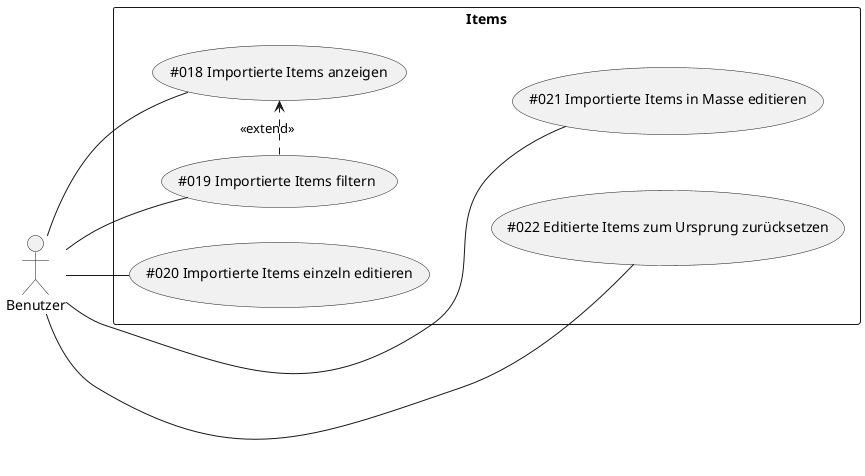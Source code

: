 @startuml
left to right direction

actor Benutzer as Actor1

rectangle Items {
    (#018 Importierte Items anzeigen) as (UC18)
    (#019 Importierte Items filtern) as (UC19)
    (#020 Importierte Items einzeln editieren) as (UC20)
    (#021 Importierte Items in Masse editieren) as (UC21)
    (#022 Editierte Items zum Ursprung zurücksetzen) as (UC22)
}

Actor1 -- (UC18)
Actor1 -- (UC19)
Actor1 -- (UC20)
Actor1 - (UC21)
Actor1 -- (UC22)

(UC19) .> (UC18) : <<extend>>

(UC18) -[hidden]- (UC21)
(UC19) -[hidden]- (UC22)

@enduml